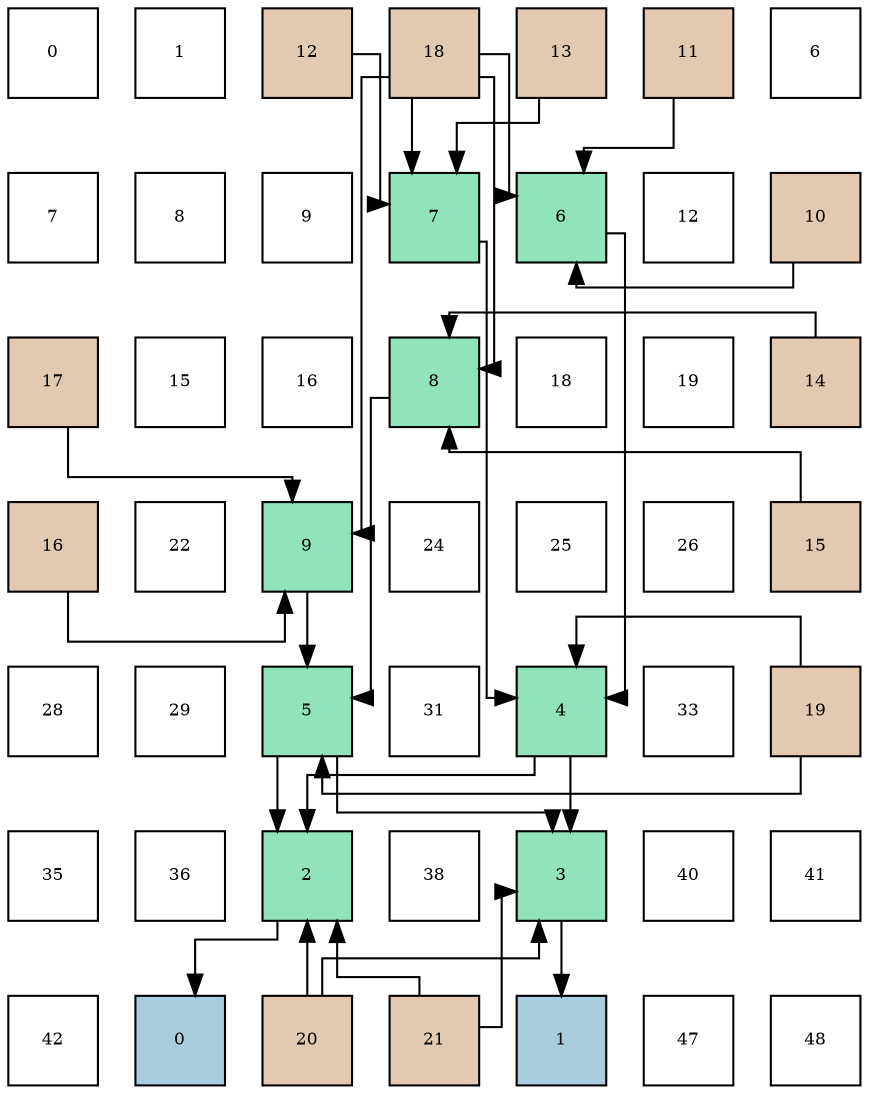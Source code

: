 digraph layout{
 rankdir=TB;
 splines=ortho;
 node [style=filled shape=square fixedsize=true width=0.6];
0[label="0", fontsize=8, fillcolor="#ffffff"];
1[label="1", fontsize=8, fillcolor="#ffffff"];
2[label="12", fontsize=8, fillcolor="#e3c9af"];
3[label="18", fontsize=8, fillcolor="#e3c9af"];
4[label="13", fontsize=8, fillcolor="#e3c9af"];
5[label="11", fontsize=8, fillcolor="#e3c9af"];
6[label="6", fontsize=8, fillcolor="#ffffff"];
7[label="7", fontsize=8, fillcolor="#ffffff"];
8[label="8", fontsize=8, fillcolor="#ffffff"];
9[label="9", fontsize=8, fillcolor="#ffffff"];
10[label="7", fontsize=8, fillcolor="#91e3bb"];
11[label="6", fontsize=8, fillcolor="#91e3bb"];
12[label="12", fontsize=8, fillcolor="#ffffff"];
13[label="10", fontsize=8, fillcolor="#e3c9af"];
14[label="17", fontsize=8, fillcolor="#e3c9af"];
15[label="15", fontsize=8, fillcolor="#ffffff"];
16[label="16", fontsize=8, fillcolor="#ffffff"];
17[label="8", fontsize=8, fillcolor="#91e3bb"];
18[label="18", fontsize=8, fillcolor="#ffffff"];
19[label="19", fontsize=8, fillcolor="#ffffff"];
20[label="14", fontsize=8, fillcolor="#e3c9af"];
21[label="16", fontsize=8, fillcolor="#e3c9af"];
22[label="22", fontsize=8, fillcolor="#ffffff"];
23[label="9", fontsize=8, fillcolor="#91e3bb"];
24[label="24", fontsize=8, fillcolor="#ffffff"];
25[label="25", fontsize=8, fillcolor="#ffffff"];
26[label="26", fontsize=8, fillcolor="#ffffff"];
27[label="15", fontsize=8, fillcolor="#e3c9af"];
28[label="28", fontsize=8, fillcolor="#ffffff"];
29[label="29", fontsize=8, fillcolor="#ffffff"];
30[label="5", fontsize=8, fillcolor="#91e3bb"];
31[label="31", fontsize=8, fillcolor="#ffffff"];
32[label="4", fontsize=8, fillcolor="#91e3bb"];
33[label="33", fontsize=8, fillcolor="#ffffff"];
34[label="19", fontsize=8, fillcolor="#e3c9af"];
35[label="35", fontsize=8, fillcolor="#ffffff"];
36[label="36", fontsize=8, fillcolor="#ffffff"];
37[label="2", fontsize=8, fillcolor="#91e3bb"];
38[label="38", fontsize=8, fillcolor="#ffffff"];
39[label="3", fontsize=8, fillcolor="#91e3bb"];
40[label="40", fontsize=8, fillcolor="#ffffff"];
41[label="41", fontsize=8, fillcolor="#ffffff"];
42[label="42", fontsize=8, fillcolor="#ffffff"];
43[label="0", fontsize=8, fillcolor="#a9ccde"];
44[label="20", fontsize=8, fillcolor="#e3c9af"];
45[label="21", fontsize=8, fillcolor="#e3c9af"];
46[label="1", fontsize=8, fillcolor="#a9ccde"];
47[label="47", fontsize=8, fillcolor="#ffffff"];
48[label="48", fontsize=8, fillcolor="#ffffff"];
edge [constraint=false, style=vis];37 -> 43;
39 -> 46;
32 -> 37;
32 -> 39;
30 -> 37;
30 -> 39;
11 -> 32;
10 -> 32;
17 -> 30;
23 -> 30;
13 -> 11;
5 -> 11;
2 -> 10;
4 -> 10;
20 -> 17;
27 -> 17;
21 -> 23;
14 -> 23;
3 -> 11;
3 -> 10;
3 -> 17;
3 -> 23;
34 -> 32;
34 -> 30;
44 -> 37;
44 -> 39;
45 -> 37;
45 -> 39;
edge [constraint=true, style=invis];
0 -> 7 -> 14 -> 21 -> 28 -> 35 -> 42;
1 -> 8 -> 15 -> 22 -> 29 -> 36 -> 43;
2 -> 9 -> 16 -> 23 -> 30 -> 37 -> 44;
3 -> 10 -> 17 -> 24 -> 31 -> 38 -> 45;
4 -> 11 -> 18 -> 25 -> 32 -> 39 -> 46;
5 -> 12 -> 19 -> 26 -> 33 -> 40 -> 47;
6 -> 13 -> 20 -> 27 -> 34 -> 41 -> 48;
rank = same {0 -> 1 -> 2 -> 3 -> 4 -> 5 -> 6};
rank = same {7 -> 8 -> 9 -> 10 -> 11 -> 12 -> 13};
rank = same {14 -> 15 -> 16 -> 17 -> 18 -> 19 -> 20};
rank = same {21 -> 22 -> 23 -> 24 -> 25 -> 26 -> 27};
rank = same {28 -> 29 -> 30 -> 31 -> 32 -> 33 -> 34};
rank = same {35 -> 36 -> 37 -> 38 -> 39 -> 40 -> 41};
rank = same {42 -> 43 -> 44 -> 45 -> 46 -> 47 -> 48};
}